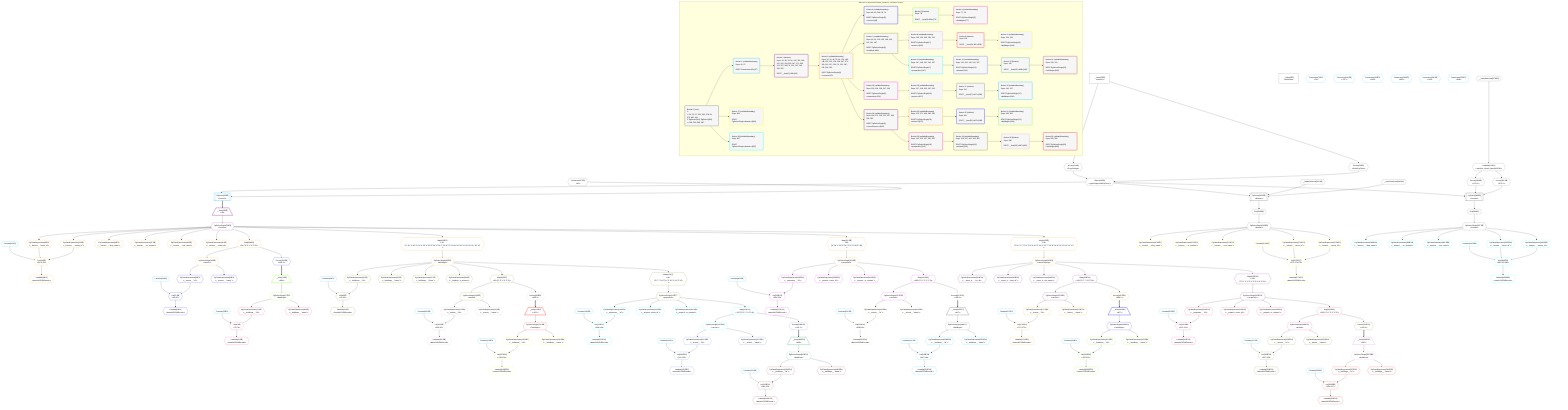 %%{init: {'themeVariables': { 'fontSize': '12px'}}}%%
graph TD
    classDef path fill:#eee,stroke:#000,color:#000
    classDef plan fill:#fff,stroke-width:1px,color:#000
    classDef itemplan fill:#fff,stroke-width:2px,color:#000
    classDef unbatchedplan fill:#dff,stroke-width:1px,color:#000
    classDef sideeffectplan fill:#fcc,stroke-width:2px,color:#000
    classDef bucket fill:#f6f6f6,color:#000,stroke-width:2px,text-align:left


    %% define steps
    __Value3["__Value[3∈0]<br />ᐸcontextᐳ"]:::plan
    __Value5["__Value[5∈0]<br />ᐸrootValueᐳ"]:::plan
    Access24{{"Access[24∈0]<br />ᐸ3.pgSettingsᐳ"}}:::plan
    Access25{{"Access[25∈0]<br />ᐸ3.withPgClientᐳ"}}:::plan
    Object26{{"Object[26∈0]<br />ᐸ{pgSettings,withPgClient}ᐳ"}}:::plan
    Connection27{{"Connection[27∈0]<br />ᐸ23ᐳ"}}:::plan
    PgSelect28[["PgSelect[28∈1]<br />ᐸhousesᐳ"]]:::plan
    __Item29[/"__Item[29∈2]<br />ᐸ28ᐳ"\]:::itemplan
    PgSelectSingle30{{"PgSelectSingle[30∈2]<br />ᐸhousesᐳ"}}:::plan
    Constant31{{"Constant[31∈1]"}}:::plan
    PgClassExpression32{{"PgClassExpression[32∈3]<br />ᐸ__houses__.”street_id”ᐳ"}}:::plan
    PgClassExpression33{{"PgClassExpression[33∈3]<br />ᐸ__houses__...operty_id”ᐳ"}}:::plan
    List34{{"List[34∈3]<br />ᐸ31,32,33ᐳ"}}:::plan
    Lambda35{{"Lambda[35∈3]<br />ᐸbase64JSONEncodeᐳ"}}:::plan
    PgClassExpression36{{"PgClassExpression[36∈3]<br />ᐸ__houses__...ding_name”ᐳ"}}:::plan
    PgClassExpression37{{"PgClassExpression[37∈3]<br />ᐸ__houses__...or_number”ᐳ"}}:::plan
    PgClassExpression38{{"PgClassExpression[38∈3]<br />ᐸ__houses__...reet_name”ᐳ"}}:::plan
    PgClassExpression40{{"PgClassExpression[40∈3]<br />ᐸ__houses__...ilding_id”ᐳ"}}:::plan
    Map398{{"Map[398∈3]<br />ᐸ30:{”0”:3,”1”:4,”2”:5}ᐳ"}}:::plan
    PgSelectSingle48{{"PgSelectSingle[48∈3]<br />ᐸstreetsᐳ"}}:::plan
    Constant49{{"Constant[49∈1]"}}:::plan
    PgClassExpression50{{"PgClassExpression[50∈4]<br />ᐸ__streets__.”id”ᐳ"}}:::plan
    List51{{"List[51∈4]<br />ᐸ49,50ᐳ"}}:::plan
    Lambda52{{"Lambda[52∈4]<br />ᐸbase64JSONEncodeᐳ"}}:::plan
    PgClassExpression54{{"PgClassExpression[54∈4]<br />ᐸ__streets__.”name”ᐳ"}}:::plan
    Connection74{{"Connection[74∈1]<br />ᐸ70ᐳ"}}:::plan
    Access396{{"Access[396∈4]<br />ᐸ398.1ᐳ"}}:::plan
    __Item76[/"__Item[76∈5]<br />ᐸ396ᐳ"\]:::itemplan
    PgSelectSingle77{{"PgSelectSingle[77∈5]<br />ᐸbuildingsᐳ"}}:::plan
    Constant78{{"Constant[78∈1]"}}:::plan
    PgClassExpression79{{"PgClassExpression[79∈6]<br />ᐸ__buildings__.”id”ᐳ"}}:::plan
    List80{{"List[80∈6]<br />ᐸ78,79ᐳ"}}:::plan
    Lambda81{{"Lambda[81∈6]<br />ᐸbase64JSONEncodeᐳ"}}:::plan
    PgClassExpression83{{"PgClassExpression[83∈6]<br />ᐸ__buildings__.”name”ᐳ"}}:::plan
    Map418{{"Map[418∈3]<br />ᐸ30:{”0”:19,”1”:20,”2”:21,”3”:22,”4”:23,”5”:24,”6”:25,”7”:26,”8”:27,”9”:28,”10”:29,”11”:30,”12”:31,”13”:32}ᐳ"}}:::plan
    PgSelectSingle90{{"PgSelectSingle[90∈3]<br />ᐸbuildingsᐳ"}}:::plan
    Constant91{{"Constant[91∈1]"}}:::plan
    PgClassExpression92{{"PgClassExpression[92∈7]<br />ᐸ__buildings__.”id”ᐳ"}}:::plan
    List93{{"List[93∈7]<br />ᐸ91,92ᐳ"}}:::plan
    Lambda94{{"Lambda[94∈7]<br />ᐸbase64JSONEncodeᐳ"}}:::plan
    PgClassExpression96{{"PgClassExpression[96∈7]<br />ᐸ__buildings__.”name”ᐳ"}}:::plan
    PgClassExpression97{{"PgClassExpression[97∈7]<br />ᐸ__buildings__.”floors”ᐳ"}}:::plan
    PgClassExpression98{{"PgClassExpression[98∈7]<br />ᐸ__building...s_primary”ᐳ"}}:::plan
    Map405{{"Map[405∈7]<br />ᐸ90:{”0”:3,”1”:4,”2”:5}ᐳ"}}:::plan
    PgSelectSingle105{{"PgSelectSingle[105∈7]<br />ᐸstreetsᐳ"}}:::plan
    Constant106{{"Constant[106∈1]"}}:::plan
    PgClassExpression107{{"PgClassExpression[107∈8]<br />ᐸ__streets__.”id”ᐳ"}}:::plan
    List108{{"List[108∈8]<br />ᐸ106,107ᐳ"}}:::plan
    Lambda109{{"Lambda[109∈8]<br />ᐸbase64JSONEncodeᐳ"}}:::plan
    PgClassExpression111{{"PgClassExpression[111∈8]<br />ᐸ__streets__.”name”ᐳ"}}:::plan
    Connection131{{"Connection[131∈1]<br />ᐸ127ᐳ"}}:::plan
    Access402{{"Access[402∈8]<br />ᐸ405.1ᐳ"}}:::plan
    __Item133[/"__Item[133∈9]<br />ᐸ402ᐳ"\]:::itemplan
    PgSelectSingle134{{"PgSelectSingle[134∈9]<br />ᐸbuildingsᐳ"}}:::plan
    Constant135{{"Constant[135∈1]"}}:::plan
    PgClassExpression136{{"PgClassExpression[136∈10]<br />ᐸ__buildings__.”id”ᐳ"}}:::plan
    List137{{"List[137∈10]<br />ᐸ135,136ᐳ"}}:::plan
    Lambda138{{"Lambda[138∈10]<br />ᐸbase64JSONEncodeᐳ"}}:::plan
    PgClassExpression140{{"PgClassExpression[140∈10]<br />ᐸ__buildings__.”name”ᐳ"}}:::plan
    Map415{{"Map[415∈7]<br />ᐸ90:{”0”:7,”1”:8,”2”:9,”3”:10,”4”:11,”5”:12}ᐳ"}}:::plan
    PgSelectSingle147{{"PgSelectSingle[147∈7]<br />ᐸpropertiesᐳ"}}:::plan
    Constant148{{"Constant[148∈1]"}}:::plan
    PgClassExpression149{{"PgClassExpression[149∈11]<br />ᐸ__properties__.”id”ᐳ"}}:::plan
    List150{{"List[150∈11]<br />ᐸ148,149ᐳ"}}:::plan
    Lambda151{{"Lambda[151∈11]<br />ᐸbase64JSONEncodeᐳ"}}:::plan
    PgClassExpression153{{"PgClassExpression[153∈11]<br />ᐸ__properti...street_id”ᐳ"}}:::plan
    PgClassExpression154{{"PgClassExpression[154∈11]<br />ᐸ__properti...or_number”ᐳ"}}:::plan
    Map411{{"Map[411∈11]<br />ᐸ147:{”0”:2,”1”:3,”2”:4}ᐳ"}}:::plan
    PgSelectSingle161{{"PgSelectSingle[161∈11]<br />ᐸstreetsᐳ"}}:::plan
    Constant162{{"Constant[162∈1]"}}:::plan
    PgClassExpression163{{"PgClassExpression[163∈12]<br />ᐸ__streets__.”id”ᐳ"}}:::plan
    List164{{"List[164∈12]<br />ᐸ162,163ᐳ"}}:::plan
    Lambda165{{"Lambda[165∈12]<br />ᐸbase64JSONEncodeᐳ"}}:::plan
    PgClassExpression167{{"PgClassExpression[167∈12]<br />ᐸ__streets__.”name”ᐳ"}}:::plan
    Connection187{{"Connection[187∈1]<br />ᐸ183ᐳ"}}:::plan
    Access408{{"Access[408∈12]<br />ᐸ411.1ᐳ"}}:::plan
    __Item189[/"__Item[189∈13]<br />ᐸ408ᐳ"\]:::itemplan
    PgSelectSingle190{{"PgSelectSingle[190∈13]<br />ᐸbuildingsᐳ"}}:::plan
    Constant191{{"Constant[191∈1]"}}:::plan
    PgClassExpression192{{"PgClassExpression[192∈14]<br />ᐸ__buildings__.”id”ᐳ"}}:::plan
    List193{{"List[193∈14]<br />ᐸ191,192ᐳ"}}:::plan
    Lambda194{{"Lambda[194∈14]<br />ᐸbase64JSONEncodeᐳ"}}:::plan
    PgClassExpression196{{"PgClassExpression[196∈14]<br />ᐸ__buildings__.”name”ᐳ"}}:::plan
    Map422{{"Map[422∈3]<br />ᐸ30:{”0”:34,”1”:35,”2”:36,”3”:37,”4”:38,”5”:39}ᐳ"}}:::plan
    PgSelectSingle203{{"PgSelectSingle[203∈3]<br />ᐸpropertiesᐳ"}}:::plan
    Constant204{{"Constant[204∈1]"}}:::plan
    PgClassExpression205{{"PgClassExpression[205∈15]<br />ᐸ__properties__.”id”ᐳ"}}:::plan
    List206{{"List[206∈15]<br />ᐸ204,205ᐳ"}}:::plan
    Lambda207{{"Lambda[207∈15]<br />ᐸbase64JSONEncodeᐳ"}}:::plan
    PgClassExpression209{{"PgClassExpression[209∈15]<br />ᐸ__properti...street_id”ᐳ"}}:::plan
    PgClassExpression210{{"PgClassExpression[210∈15]<br />ᐸ__properti...or_number”ᐳ"}}:::plan
    Map420{{"Map[420∈15]<br />ᐸ203:{”0”:0,”1”:1,”2”:2}ᐳ"}}:::plan
    PgSelectSingle217{{"PgSelectSingle[217∈15]<br />ᐸstreetsᐳ"}}:::plan
    Constant218{{"Constant[218∈1]"}}:::plan
    PgClassExpression219{{"PgClassExpression[219∈16]<br />ᐸ__streets__.”id”ᐳ"}}:::plan
    List220{{"List[220∈16]<br />ᐸ218,219ᐳ"}}:::plan
    Lambda221{{"Lambda[221∈16]<br />ᐸbase64JSONEncodeᐳ"}}:::plan
    PgClassExpression223{{"PgClassExpression[223∈16]<br />ᐸ__streets__.”name”ᐳ"}}:::plan
    Connection243{{"Connection[243∈1]<br />ᐸ239ᐳ"}}:::plan
    Access417{{"Access[417∈16]<br />ᐸ420.0ᐳ"}}:::plan
    __Item245[/"__Item[245∈17]<br />ᐸ417ᐳ"\]:::itemplan
    PgSelectSingle246{{"PgSelectSingle[246∈17]<br />ᐸbuildingsᐳ"}}:::plan
    Constant247{{"Constant[247∈1]"}}:::plan
    PgClassExpression248{{"PgClassExpression[248∈18]<br />ᐸ__buildings__.”id”ᐳ"}}:::plan
    List249{{"List[249∈18]<br />ᐸ247,248ᐳ"}}:::plan
    Lambda250{{"Lambda[250∈18]<br />ᐸbase64JSONEncodeᐳ"}}:::plan
    PgClassExpression252{{"PgClassExpression[252∈18]<br />ᐸ__buildings__.”name”ᐳ"}}:::plan
    Map413{{"Map[413∈3]<br />ᐸ30:{”0”:6,”1”:7,”2”:8,”3”:9,”4”:10,”5”:11,”6”:12,”7”:13,”8”:14,”9”:15,”10”:16,”11”:17}ᐳ"}}:::plan
    PgSelectSingle260{{"PgSelectSingle[260∈3]<br />ᐸstreetPropertyᐳ"}}:::plan
    PgClassExpression261{{"PgClassExpression[261∈19]<br />ᐸ__street_p..._.”str_id”ᐳ"}}:::plan
    PgClassExpression262{{"PgClassExpression[262∈19]<br />ᐸ__street_p....”prop_id”ᐳ"}}:::plan
    PgClassExpression263{{"PgClassExpression[263∈19]<br />ᐸ__street_p...ent_owner”ᐳ"}}:::plan
    Map409{{"Map[409∈19]<br />ᐸ260:{”0”:7,”1”:8,”2”:9}ᐳ"}}:::plan
    PgSelectSingle270{{"PgSelectSingle[270∈19]<br />ᐸstreetsᐳ"}}:::plan
    Constant271{{"Constant[271∈1]"}}:::plan
    PgClassExpression272{{"PgClassExpression[272∈20]<br />ᐸ__streets__.”id”ᐳ"}}:::plan
    List273{{"List[273∈20]<br />ᐸ271,272ᐳ"}}:::plan
    Lambda274{{"Lambda[274∈20]<br />ᐸbase64JSONEncodeᐳ"}}:::plan
    PgClassExpression276{{"PgClassExpression[276∈20]<br />ᐸ__streets__.”name”ᐳ"}}:::plan
    Connection296{{"Connection[296∈1]<br />ᐸ292ᐳ"}}:::plan
    Access407{{"Access[407∈20]<br />ᐸ409.0ᐳ"}}:::plan
    __Item298[/"__Item[298∈21]<br />ᐸ407ᐳ"\]:::itemplan
    PgSelectSingle299{{"PgSelectSingle[299∈21]<br />ᐸbuildingsᐳ"}}:::plan
    Constant300{{"Constant[300∈1]"}}:::plan
    PgClassExpression301{{"PgClassExpression[301∈22]<br />ᐸ__buildings__.”id”ᐳ"}}:::plan
    List302{{"List[302∈22]<br />ᐸ300,301ᐳ"}}:::plan
    Lambda303{{"Lambda[303∈22]<br />ᐸbase64JSONEncodeᐳ"}}:::plan
    PgClassExpression305{{"PgClassExpression[305∈22]<br />ᐸ__buildings__.”name”ᐳ"}}:::plan
    Map403{{"Map[403∈19]<br />ᐸ260:{”0”:0,”1”:1,”2”:2,”3”:3,”4”:4,”5”:5}ᐳ"}}:::plan
    PgSelectSingle312{{"PgSelectSingle[312∈19]<br />ᐸpropertiesᐳ"}}:::plan
    Constant313{{"Constant[313∈1]"}}:::plan
    PgClassExpression314{{"PgClassExpression[314∈23]<br />ᐸ__properties__.”id”ᐳ"}}:::plan
    List315{{"List[315∈23]<br />ᐸ313,314ᐳ"}}:::plan
    Lambda316{{"Lambda[316∈23]<br />ᐸbase64JSONEncodeᐳ"}}:::plan
    PgClassExpression318{{"PgClassExpression[318∈23]<br />ᐸ__properti...street_id”ᐳ"}}:::plan
    PgClassExpression319{{"PgClassExpression[319∈23]<br />ᐸ__properti...or_number”ᐳ"}}:::plan
    Map400{{"Map[400∈23]<br />ᐸ312:{”0”:0,”1”:1,”2”:2}ᐳ"}}:::plan
    PgSelectSingle326{{"PgSelectSingle[326∈23]<br />ᐸstreetsᐳ"}}:::plan
    Constant327{{"Constant[327∈1]"}}:::plan
    PgClassExpression328{{"PgClassExpression[328∈24]<br />ᐸ__streets__.”id”ᐳ"}}:::plan
    List329{{"List[329∈24]<br />ᐸ327,328ᐳ"}}:::plan
    Lambda330{{"Lambda[330∈24]<br />ᐸbase64JSONEncodeᐳ"}}:::plan
    PgClassExpression332{{"PgClassExpression[332∈24]<br />ᐸ__streets__.”name”ᐳ"}}:::plan
    Connection352{{"Connection[352∈1]<br />ᐸ348ᐳ"}}:::plan
    Access397{{"Access[397∈24]<br />ᐸ400.0ᐳ"}}:::plan
    __Item354[/"__Item[354∈25]<br />ᐸ397ᐳ"\]:::itemplan
    PgSelectSingle355{{"PgSelectSingle[355∈25]<br />ᐸbuildingsᐳ"}}:::plan
    Constant356{{"Constant[356∈1]"}}:::plan
    PgClassExpression357{{"PgClassExpression[357∈26]<br />ᐸ__buildings__.”id”ᐳ"}}:::plan
    List358{{"List[358∈26]<br />ᐸ356,357ᐳ"}}:::plan
    Lambda359{{"Lambda[359∈26]<br />ᐸbase64JSONEncodeᐳ"}}:::plan
    PgClassExpression361{{"PgClassExpression[361∈26]<br />ᐸ__buildings__.”name”ᐳ"}}:::plan
    __InputStaticLeaf362{{"__InputStaticLeaf[362∈0]"}}:::plan
    __InputStaticLeaf363{{"__InputStaticLeaf[363∈0]"}}:::plan
    PgSelect364[["PgSelect[364∈0]<br />ᐸhousesᐳ"]]:::plan
    First368{{"First[368∈0]"}}:::plan
    PgSelectSingle369{{"PgSelectSingle[369∈0]<br />ᐸhousesᐳ"}}:::plan
    PgClassExpression370{{"PgClassExpression[370∈27]<br />ᐸ__houses__...ding_name”ᐳ"}}:::plan
    PgClassExpression371{{"PgClassExpression[371∈27]<br />ᐸ__houses__...or_number”ᐳ"}}:::plan
    PgClassExpression372{{"PgClassExpression[372∈27]<br />ᐸ__houses__...reet_name”ᐳ"}}:::plan
    Constant373{{"Constant[373∈27]"}}:::plan
    PgClassExpression374{{"PgClassExpression[374∈27]<br />ᐸ__houses__.”street_id”ᐳ"}}:::plan
    PgClassExpression375{{"PgClassExpression[375∈27]<br />ᐸ__houses__...operty_id”ᐳ"}}:::plan
    List376{{"List[376∈27]<br />ᐸ373,374,375ᐳ"}}:::plan
    Lambda377{{"Lambda[377∈27]<br />ᐸbase64JSONEncodeᐳ"}}:::plan
    __InputStaticLeaf378{{"__InputStaticLeaf[378∈0]"}}:::plan
    Lambda379{{"Lambda[379∈0]<br />ᐸspecifier_House_base64JSONᐳ"}}:::plan
    Access380{{"Access[380∈0]<br />ᐸ379.1ᐳ"}}:::plan
    Access381{{"Access[381∈0]<br />ᐸ379.2ᐳ"}}:::plan
    PgSelect382[["PgSelect[382∈0]<br />ᐸhousesᐳ"]]:::plan
    First386{{"First[386∈0]"}}:::plan
    PgSelectSingle387{{"PgSelectSingle[387∈0]<br />ᐸhousesᐳ"}}:::plan
    PgClassExpression388{{"PgClassExpression[388∈28]<br />ᐸ__houses__...ding_name”ᐳ"}}:::plan
    PgClassExpression389{{"PgClassExpression[389∈28]<br />ᐸ__houses__...or_number”ᐳ"}}:::plan
    PgClassExpression390{{"PgClassExpression[390∈28]<br />ᐸ__houses__...reet_name”ᐳ"}}:::plan
    Constant391{{"Constant[391∈28]"}}:::plan
    PgClassExpression392{{"PgClassExpression[392∈28]<br />ᐸ__houses__.”street_id”ᐳ"}}:::plan
    PgClassExpression393{{"PgClassExpression[393∈28]<br />ᐸ__houses__...operty_id”ᐳ"}}:::plan
    List394{{"List[394∈28]<br />ᐸ391,392,393ᐳ"}}:::plan
    Lambda395{{"Lambda[395∈28]<br />ᐸbase64JSONEncodeᐳ"}}:::plan

    %% plan dependencies
    __Value3 --> Access24
    __Value3 --> Access25
    Access24 & Access25 --> Object26
    Object26 & Connection27 --> PgSelect28
    PgSelect28 ==> __Item29
    __Item29 --> PgSelectSingle30
    PgSelectSingle30 --> PgClassExpression32
    PgSelectSingle30 --> PgClassExpression33
    Constant31 & PgClassExpression32 & PgClassExpression33 --> List34
    List34 --> Lambda35
    PgSelectSingle30 --> PgClassExpression36
    PgSelectSingle30 --> PgClassExpression37
    PgSelectSingle30 --> PgClassExpression38
    PgSelectSingle30 --> PgClassExpression40
    PgSelectSingle30 --> Map398
    Map398 --> PgSelectSingle48
    PgSelectSingle48 --> PgClassExpression50
    Constant49 & PgClassExpression50 --> List51
    List51 --> Lambda52
    PgSelectSingle48 --> PgClassExpression54
    Map398 --> Access396
    Access396 ==> __Item76
    __Item76 --> PgSelectSingle77
    PgSelectSingle77 --> PgClassExpression79
    Constant78 & PgClassExpression79 --> List80
    List80 --> Lambda81
    PgSelectSingle77 --> PgClassExpression83
    PgSelectSingle30 --> Map418
    Map418 --> PgSelectSingle90
    PgSelectSingle90 --> PgClassExpression92
    Constant91 & PgClassExpression92 --> List93
    List93 --> Lambda94
    PgSelectSingle90 --> PgClassExpression96
    PgSelectSingle90 --> PgClassExpression97
    PgSelectSingle90 --> PgClassExpression98
    PgSelectSingle90 --> Map405
    Map405 --> PgSelectSingle105
    PgSelectSingle105 --> PgClassExpression107
    Constant106 & PgClassExpression107 --> List108
    List108 --> Lambda109
    PgSelectSingle105 --> PgClassExpression111
    Map405 --> Access402
    Access402 ==> __Item133
    __Item133 --> PgSelectSingle134
    PgSelectSingle134 --> PgClassExpression136
    Constant135 & PgClassExpression136 --> List137
    List137 --> Lambda138
    PgSelectSingle134 --> PgClassExpression140
    PgSelectSingle90 --> Map415
    Map415 --> PgSelectSingle147
    PgSelectSingle147 --> PgClassExpression149
    Constant148 & PgClassExpression149 --> List150
    List150 --> Lambda151
    PgSelectSingle147 --> PgClassExpression153
    PgSelectSingle147 --> PgClassExpression154
    PgSelectSingle147 --> Map411
    Map411 --> PgSelectSingle161
    PgSelectSingle161 --> PgClassExpression163
    Constant162 & PgClassExpression163 --> List164
    List164 --> Lambda165
    PgSelectSingle161 --> PgClassExpression167
    Map411 --> Access408
    Access408 ==> __Item189
    __Item189 --> PgSelectSingle190
    PgSelectSingle190 --> PgClassExpression192
    Constant191 & PgClassExpression192 --> List193
    List193 --> Lambda194
    PgSelectSingle190 --> PgClassExpression196
    PgSelectSingle30 --> Map422
    Map422 --> PgSelectSingle203
    PgSelectSingle203 --> PgClassExpression205
    Constant204 & PgClassExpression205 --> List206
    List206 --> Lambda207
    PgSelectSingle203 --> PgClassExpression209
    PgSelectSingle203 --> PgClassExpression210
    PgSelectSingle203 --> Map420
    Map420 --> PgSelectSingle217
    PgSelectSingle217 --> PgClassExpression219
    Constant218 & PgClassExpression219 --> List220
    List220 --> Lambda221
    PgSelectSingle217 --> PgClassExpression223
    Map420 --> Access417
    Access417 ==> __Item245
    __Item245 --> PgSelectSingle246
    PgSelectSingle246 --> PgClassExpression248
    Constant247 & PgClassExpression248 --> List249
    List249 --> Lambda250
    PgSelectSingle246 --> PgClassExpression252
    PgSelectSingle30 --> Map413
    Map413 --> PgSelectSingle260
    PgSelectSingle260 --> PgClassExpression261
    PgSelectSingle260 --> PgClassExpression262
    PgSelectSingle260 --> PgClassExpression263
    PgSelectSingle260 --> Map409
    Map409 --> PgSelectSingle270
    PgSelectSingle270 --> PgClassExpression272
    Constant271 & PgClassExpression272 --> List273
    List273 --> Lambda274
    PgSelectSingle270 --> PgClassExpression276
    Map409 --> Access407
    Access407 ==> __Item298
    __Item298 --> PgSelectSingle299
    PgSelectSingle299 --> PgClassExpression301
    Constant300 & PgClassExpression301 --> List302
    List302 --> Lambda303
    PgSelectSingle299 --> PgClassExpression305
    PgSelectSingle260 --> Map403
    Map403 --> PgSelectSingle312
    PgSelectSingle312 --> PgClassExpression314
    Constant313 & PgClassExpression314 --> List315
    List315 --> Lambda316
    PgSelectSingle312 --> PgClassExpression318
    PgSelectSingle312 --> PgClassExpression319
    PgSelectSingle312 --> Map400
    Map400 --> PgSelectSingle326
    PgSelectSingle326 --> PgClassExpression328
    Constant327 & PgClassExpression328 --> List329
    List329 --> Lambda330
    PgSelectSingle326 --> PgClassExpression332
    Map400 --> Access397
    Access397 ==> __Item354
    __Item354 --> PgSelectSingle355
    PgSelectSingle355 --> PgClassExpression357
    Constant356 & PgClassExpression357 --> List358
    List358 --> Lambda359
    PgSelectSingle355 --> PgClassExpression361
    Object26 & __InputStaticLeaf362 & __InputStaticLeaf363 --> PgSelect364
    PgSelect364 --> First368
    First368 --> PgSelectSingle369
    PgSelectSingle369 --> PgClassExpression370
    PgSelectSingle369 --> PgClassExpression371
    PgSelectSingle369 --> PgClassExpression372
    PgSelectSingle369 --> PgClassExpression374
    PgSelectSingle369 --> PgClassExpression375
    Constant373 & PgClassExpression374 & PgClassExpression375 --> List376
    List376 --> Lambda377
    __InputStaticLeaf378 --> Lambda379
    Lambda379 --> Access380
    Lambda379 --> Access381
    Object26 & Access380 & Access381 --> PgSelect382
    PgSelect382 --> First386
    First386 --> PgSelectSingle387
    PgSelectSingle387 --> PgClassExpression388
    PgSelectSingle387 --> PgClassExpression389
    PgSelectSingle387 --> PgClassExpression390
    PgSelectSingle387 --> PgClassExpression392
    PgSelectSingle387 --> PgClassExpression393
    Constant391 & PgClassExpression392 & PgClassExpression393 --> List394
    List394 --> Lambda395

    subgraph "Buckets for queries/v4/smart_comment_relations.houses"
    Bucket0("Bucket 0 (root)<br />1: <br />ᐳ: 24, 25, 27, 362, 363, 378, 26, 379, 380, 381<br />2: PgSelect[364], PgSelect[382]<br />ᐳ: 368, 369, 386, 387"):::bucket
    classDef bucket0 stroke:#696969
    class Bucket0,__Value3,__Value5,Access24,Access25,Object26,Connection27,__InputStaticLeaf362,__InputStaticLeaf363,PgSelect364,First368,PgSelectSingle369,__InputStaticLeaf378,Lambda379,Access380,Access381,PgSelect382,First386,PgSelectSingle387 bucket0
    Bucket1("Bucket 1 (nullableBoundary)<br />Deps: 26, 27<br /><br />ROOT Connectionᐸ23ᐳ[27]"):::bucket
    classDef bucket1 stroke:#00bfff
    class Bucket1,PgSelect28,Constant31,Constant49,Connection74,Constant78,Constant91,Constant106,Connection131,Constant135,Constant148,Constant162,Connection187,Constant191,Constant204,Constant218,Connection243,Constant247,Constant271,Connection296,Constant300,Constant313,Constant327,Connection352,Constant356 bucket1
    Bucket2("Bucket 2 (listItem)<br />Deps: 31, 49, 78, 91, 106, 135, 148, 162, 191, 204, 218, 247, 271, 300, 313, 327, 356, 74, 131, 187, 243, 296, 352<br /><br />ROOT __Item{2}ᐸ28ᐳ[29]"):::bucket
    classDef bucket2 stroke:#7f007f
    class Bucket2,__Item29,PgSelectSingle30 bucket2
    Bucket3("Bucket 3 (nullableBoundary)<br />Deps: 30, 31, 49, 78, 91, 106, 135, 148, 162, 191, 204, 218, 247, 271, 300, 313, 327, 356, 74, 131, 187, 243, 296, 352<br /><br />ROOT PgSelectSingle{2}ᐸhousesᐳ[30]"):::bucket
    classDef bucket3 stroke:#ffa500
    class Bucket3,PgClassExpression32,PgClassExpression33,List34,Lambda35,PgClassExpression36,PgClassExpression37,PgClassExpression38,PgClassExpression40,PgSelectSingle48,PgSelectSingle90,PgSelectSingle203,PgSelectSingle260,Map398,Map413,Map418,Map422 bucket3
    Bucket4("Bucket 4 (nullableBoundary)<br />Deps: 48, 49, 398, 78, 74<br /><br />ROOT PgSelectSingle{3}ᐸstreetsᐳ[48]"):::bucket
    classDef bucket4 stroke:#0000ff
    class Bucket4,PgClassExpression50,List51,Lambda52,PgClassExpression54,Access396 bucket4
    Bucket5("Bucket 5 (listItem)<br />Deps: 78<br /><br />ROOT __Item{5}ᐸ396ᐳ[76]"):::bucket
    classDef bucket5 stroke:#7fff00
    class Bucket5,__Item76,PgSelectSingle77 bucket5
    Bucket6("Bucket 6 (nullableBoundary)<br />Deps: 77, 78<br /><br />ROOT PgSelectSingle{5}ᐸbuildingsᐳ[77]"):::bucket
    classDef bucket6 stroke:#ff1493
    class Bucket6,PgClassExpression79,List80,Lambda81,PgClassExpression83 bucket6
    Bucket7("Bucket 7 (nullableBoundary)<br />Deps: 90, 91, 106, 135, 148, 162, 191, 131, 187<br /><br />ROOT PgSelectSingle{3}ᐸbuildingsᐳ[90]"):::bucket
    classDef bucket7 stroke:#808000
    class Bucket7,PgClassExpression92,List93,Lambda94,PgClassExpression96,PgClassExpression97,PgClassExpression98,PgSelectSingle105,PgSelectSingle147,Map405,Map415 bucket7
    Bucket8("Bucket 8 (nullableBoundary)<br />Deps: 105, 106, 405, 135, 131<br /><br />ROOT PgSelectSingle{7}ᐸstreetsᐳ[105]"):::bucket
    classDef bucket8 stroke:#dda0dd
    class Bucket8,PgClassExpression107,List108,Lambda109,PgClassExpression111,Access402 bucket8
    Bucket9("Bucket 9 (listItem)<br />Deps: 135<br /><br />ROOT __Item{9}ᐸ402ᐳ[133]"):::bucket
    classDef bucket9 stroke:#ff0000
    class Bucket9,__Item133,PgSelectSingle134 bucket9
    Bucket10("Bucket 10 (nullableBoundary)<br />Deps: 134, 135<br /><br />ROOT PgSelectSingle{9}ᐸbuildingsᐳ[134]"):::bucket
    classDef bucket10 stroke:#ffff00
    class Bucket10,PgClassExpression136,List137,Lambda138,PgClassExpression140 bucket10
    Bucket11("Bucket 11 (nullableBoundary)<br />Deps: 147, 148, 162, 191, 187<br /><br />ROOT PgSelectSingle{7}ᐸpropertiesᐳ[147]"):::bucket
    classDef bucket11 stroke:#00ffff
    class Bucket11,PgClassExpression149,List150,Lambda151,PgClassExpression153,PgClassExpression154,PgSelectSingle161,Map411 bucket11
    Bucket12("Bucket 12 (nullableBoundary)<br />Deps: 161, 162, 411, 191, 187<br /><br />ROOT PgSelectSingle{11}ᐸstreetsᐳ[161]"):::bucket
    classDef bucket12 stroke:#4169e1
    class Bucket12,PgClassExpression163,List164,Lambda165,PgClassExpression167,Access408 bucket12
    Bucket13("Bucket 13 (listItem)<br />Deps: 191<br /><br />ROOT __Item{13}ᐸ408ᐳ[189]"):::bucket
    classDef bucket13 stroke:#3cb371
    class Bucket13,__Item189,PgSelectSingle190 bucket13
    Bucket14("Bucket 14 (nullableBoundary)<br />Deps: 190, 191<br /><br />ROOT PgSelectSingle{13}ᐸbuildingsᐳ[190]"):::bucket
    classDef bucket14 stroke:#a52a2a
    class Bucket14,PgClassExpression192,List193,Lambda194,PgClassExpression196 bucket14
    Bucket15("Bucket 15 (nullableBoundary)<br />Deps: 203, 204, 218, 247, 243<br /><br />ROOT PgSelectSingle{3}ᐸpropertiesᐳ[203]"):::bucket
    classDef bucket15 stroke:#ff00ff
    class Bucket15,PgClassExpression205,List206,Lambda207,PgClassExpression209,PgClassExpression210,PgSelectSingle217,Map420 bucket15
    Bucket16("Bucket 16 (nullableBoundary)<br />Deps: 217, 218, 420, 247, 243<br /><br />ROOT PgSelectSingle{15}ᐸstreetsᐳ[217]"):::bucket
    classDef bucket16 stroke:#f5deb3
    class Bucket16,PgClassExpression219,List220,Lambda221,PgClassExpression223,Access417 bucket16
    Bucket17("Bucket 17 (listItem)<br />Deps: 247<br /><br />ROOT __Item{17}ᐸ417ᐳ[245]"):::bucket
    classDef bucket17 stroke:#696969
    class Bucket17,__Item245,PgSelectSingle246 bucket17
    Bucket18("Bucket 18 (nullableBoundary)<br />Deps: 246, 247<br /><br />ROOT PgSelectSingle{17}ᐸbuildingsᐳ[246]"):::bucket
    classDef bucket18 stroke:#00bfff
    class Bucket18,PgClassExpression248,List249,Lambda250,PgClassExpression252 bucket18
    Bucket19("Bucket 19 (nullableBoundary)<br />Deps: 260, 271, 300, 313, 327, 356, 296, 352<br /><br />ROOT PgSelectSingle{3}ᐸstreetPropertyᐳ[260]"):::bucket
    classDef bucket19 stroke:#7f007f
    class Bucket19,PgClassExpression261,PgClassExpression262,PgClassExpression263,PgSelectSingle270,PgSelectSingle312,Map403,Map409 bucket19
    Bucket20("Bucket 20 (nullableBoundary)<br />Deps: 270, 271, 409, 300, 296<br /><br />ROOT PgSelectSingle{19}ᐸstreetsᐳ[270]"):::bucket
    classDef bucket20 stroke:#ffa500
    class Bucket20,PgClassExpression272,List273,Lambda274,PgClassExpression276,Access407 bucket20
    Bucket21("Bucket 21 (listItem)<br />Deps: 300<br /><br />ROOT __Item{21}ᐸ407ᐳ[298]"):::bucket
    classDef bucket21 stroke:#0000ff
    class Bucket21,__Item298,PgSelectSingle299 bucket21
    Bucket22("Bucket 22 (nullableBoundary)<br />Deps: 299, 300<br /><br />ROOT PgSelectSingle{21}ᐸbuildingsᐳ[299]"):::bucket
    classDef bucket22 stroke:#7fff00
    class Bucket22,PgClassExpression301,List302,Lambda303,PgClassExpression305 bucket22
    Bucket23("Bucket 23 (nullableBoundary)<br />Deps: 312, 313, 327, 356, 352<br /><br />ROOT PgSelectSingle{19}ᐸpropertiesᐳ[312]"):::bucket
    classDef bucket23 stroke:#ff1493
    class Bucket23,PgClassExpression314,List315,Lambda316,PgClassExpression318,PgClassExpression319,PgSelectSingle326,Map400 bucket23
    Bucket24("Bucket 24 (nullableBoundary)<br />Deps: 326, 327, 400, 356, 352<br /><br />ROOT PgSelectSingle{23}ᐸstreetsᐳ[326]"):::bucket
    classDef bucket24 stroke:#808000
    class Bucket24,PgClassExpression328,List329,Lambda330,PgClassExpression332,Access397 bucket24
    Bucket25("Bucket 25 (listItem)<br />Deps: 356<br /><br />ROOT __Item{25}ᐸ397ᐳ[354]"):::bucket
    classDef bucket25 stroke:#dda0dd
    class Bucket25,__Item354,PgSelectSingle355 bucket25
    Bucket26("Bucket 26 (nullableBoundary)<br />Deps: 355, 356<br /><br />ROOT PgSelectSingle{25}ᐸbuildingsᐳ[355]"):::bucket
    classDef bucket26 stroke:#ff0000
    class Bucket26,PgClassExpression357,List358,Lambda359,PgClassExpression361 bucket26
    Bucket27("Bucket 27 (nullableBoundary)<br />Deps: 369<br /><br />ROOT PgSelectSingleᐸhousesᐳ[369]"):::bucket
    classDef bucket27 stroke:#ffff00
    class Bucket27,PgClassExpression370,PgClassExpression371,PgClassExpression372,Constant373,PgClassExpression374,PgClassExpression375,List376,Lambda377 bucket27
    Bucket28("Bucket 28 (nullableBoundary)<br />Deps: 387<br /><br />ROOT PgSelectSingleᐸhousesᐳ[387]"):::bucket
    classDef bucket28 stroke:#00ffff
    class Bucket28,PgClassExpression388,PgClassExpression389,PgClassExpression390,Constant391,PgClassExpression392,PgClassExpression393,List394,Lambda395 bucket28
    Bucket0 --> Bucket1 & Bucket27 & Bucket28
    Bucket1 --> Bucket2
    Bucket2 --> Bucket3
    Bucket3 --> Bucket4 & Bucket7 & Bucket15 & Bucket19
    Bucket4 --> Bucket5
    Bucket5 --> Bucket6
    Bucket7 --> Bucket8 & Bucket11
    Bucket8 --> Bucket9
    Bucket9 --> Bucket10
    Bucket11 --> Bucket12
    Bucket12 --> Bucket13
    Bucket13 --> Bucket14
    Bucket15 --> Bucket16
    Bucket16 --> Bucket17
    Bucket17 --> Bucket18
    Bucket19 --> Bucket20 & Bucket23
    Bucket20 --> Bucket21
    Bucket21 --> Bucket22
    Bucket23 --> Bucket24
    Bucket24 --> Bucket25
    Bucket25 --> Bucket26
    end